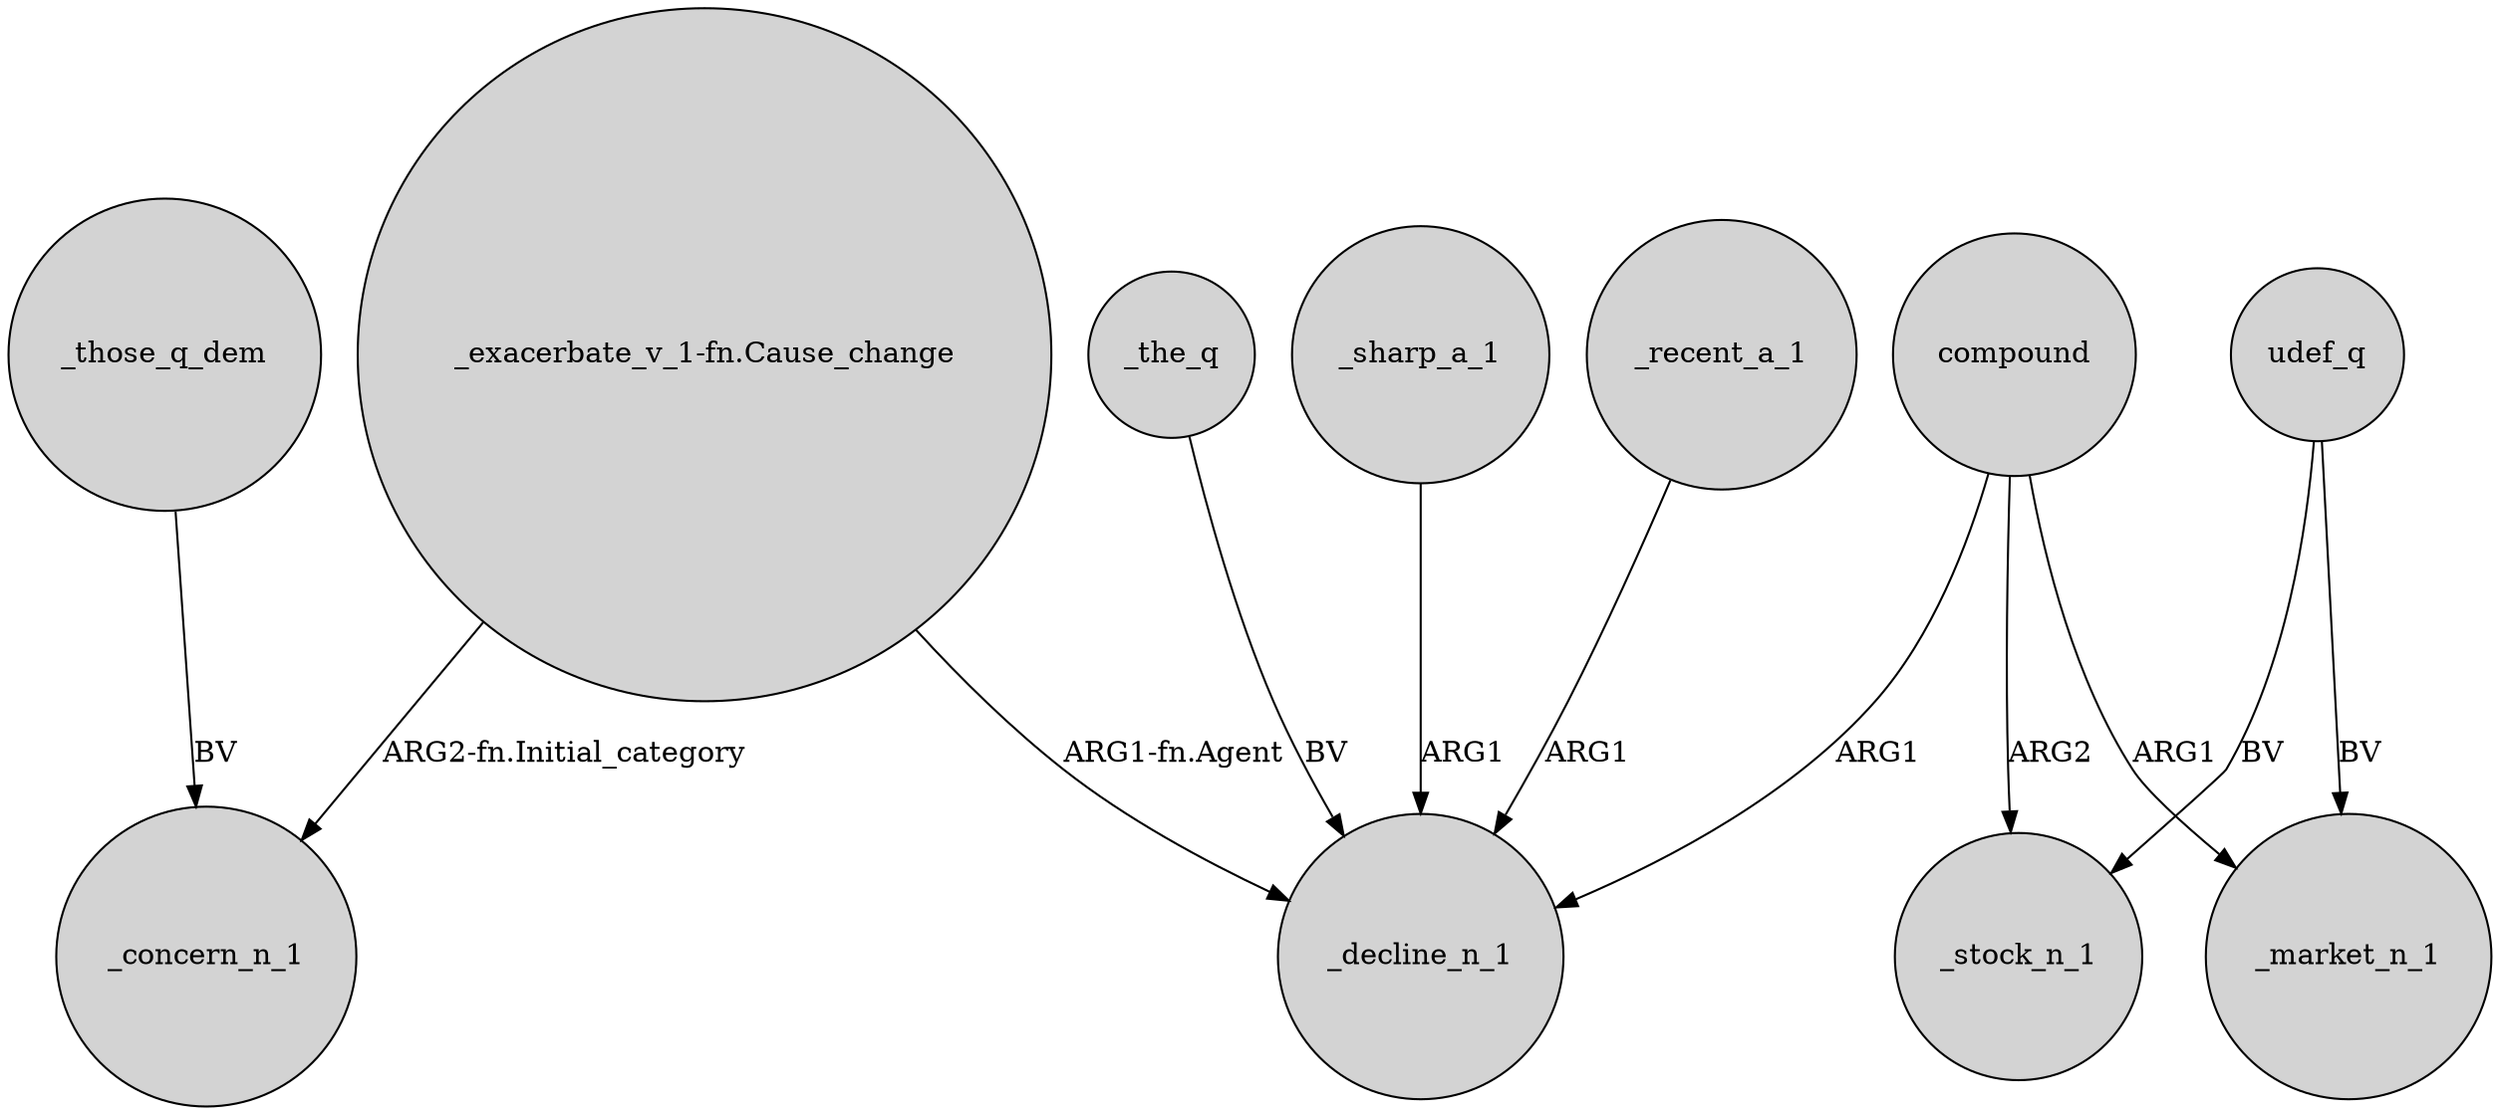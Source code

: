 digraph {
	node [shape=circle style=filled]
	_sharp_a_1 -> _decline_n_1 [label=ARG1]
	udef_q -> _market_n_1 [label=BV]
	"_exacerbate_v_1-fn.Cause_change" -> _concern_n_1 [label="ARG2-fn.Initial_category"]
	_recent_a_1 -> _decline_n_1 [label=ARG1]
	compound -> _stock_n_1 [label=ARG2]
	_the_q -> _decline_n_1 [label=BV]
	_those_q_dem -> _concern_n_1 [label=BV]
	compound -> _market_n_1 [label=ARG1]
	compound -> _decline_n_1 [label=ARG1]
	"_exacerbate_v_1-fn.Cause_change" -> _decline_n_1 [label="ARG1-fn.Agent"]
	udef_q -> _stock_n_1 [label=BV]
}
